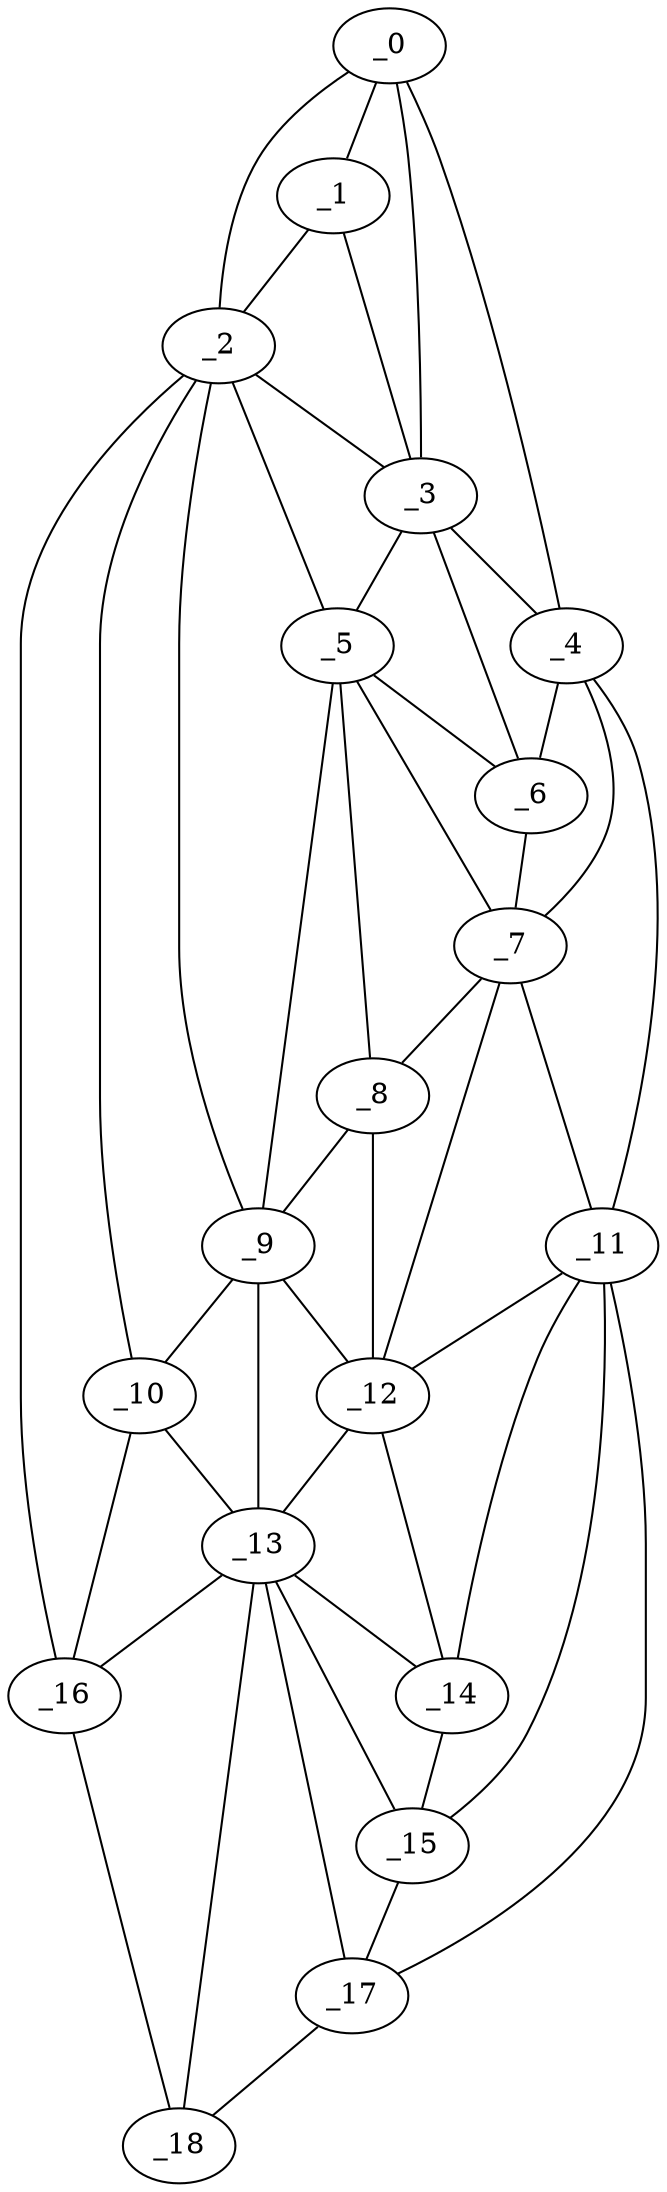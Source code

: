 graph "obj78__55.gxl" {
	_0	 [x=6,
		y=41];
	_1	 [x=17,
		y=53];
	_0 -- _1	 [valence=2];
	_2	 [x=17,
		y=63];
	_0 -- _2	 [valence=1];
	_3	 [x=29,
		y=45];
	_0 -- _3	 [valence=1];
	_4	 [x=30,
		y=35];
	_0 -- _4	 [valence=1];
	_1 -- _2	 [valence=1];
	_1 -- _3	 [valence=2];
	_2 -- _3	 [valence=1];
	_5	 [x=47,
		y=60];
	_2 -- _5	 [valence=2];
	_9	 [x=69,
		y=72];
	_2 -- _9	 [valence=2];
	_10	 [x=82,
		y=85];
	_2 -- _10	 [valence=2];
	_16	 [x=114,
		y=98];
	_2 -- _16	 [valence=1];
	_3 -- _4	 [valence=2];
	_3 -- _5	 [valence=2];
	_6	 [x=52,
		y=43];
	_3 -- _6	 [valence=2];
	_4 -- _6	 [valence=2];
	_7	 [x=61,
		y=41];
	_4 -- _7	 [valence=2];
	_11	 [x=91,
		y=33];
	_4 -- _11	 [valence=1];
	_5 -- _6	 [valence=1];
	_5 -- _7	 [valence=2];
	_8	 [x=67,
		y=67];
	_5 -- _8	 [valence=2];
	_5 -- _9	 [valence=1];
	_6 -- _7	 [valence=1];
	_7 -- _8	 [valence=2];
	_7 -- _11	 [valence=1];
	_12	 [x=99,
		y=49];
	_7 -- _12	 [valence=2];
	_8 -- _9	 [valence=2];
	_8 -- _12	 [valence=2];
	_9 -- _10	 [valence=1];
	_9 -- _12	 [valence=2];
	_13	 [x=99,
		y=79];
	_9 -- _13	 [valence=2];
	_10 -- _13	 [valence=2];
	_10 -- _16	 [valence=1];
	_11 -- _12	 [valence=2];
	_14	 [x=104,
		y=54];
	_11 -- _14	 [valence=2];
	_15	 [x=112,
		y=60];
	_11 -- _15	 [valence=1];
	_17	 [x=121,
		y=65];
	_11 -- _17	 [valence=1];
	_12 -- _13	 [valence=2];
	_12 -- _14	 [valence=2];
	_13 -- _14	 [valence=1];
	_13 -- _15	 [valence=2];
	_13 -- _16	 [valence=1];
	_13 -- _17	 [valence=1];
	_18	 [x=126,
		y=74];
	_13 -- _18	 [valence=1];
	_14 -- _15	 [valence=1];
	_15 -- _17	 [valence=2];
	_16 -- _18	 [valence=1];
	_17 -- _18	 [valence=1];
}
